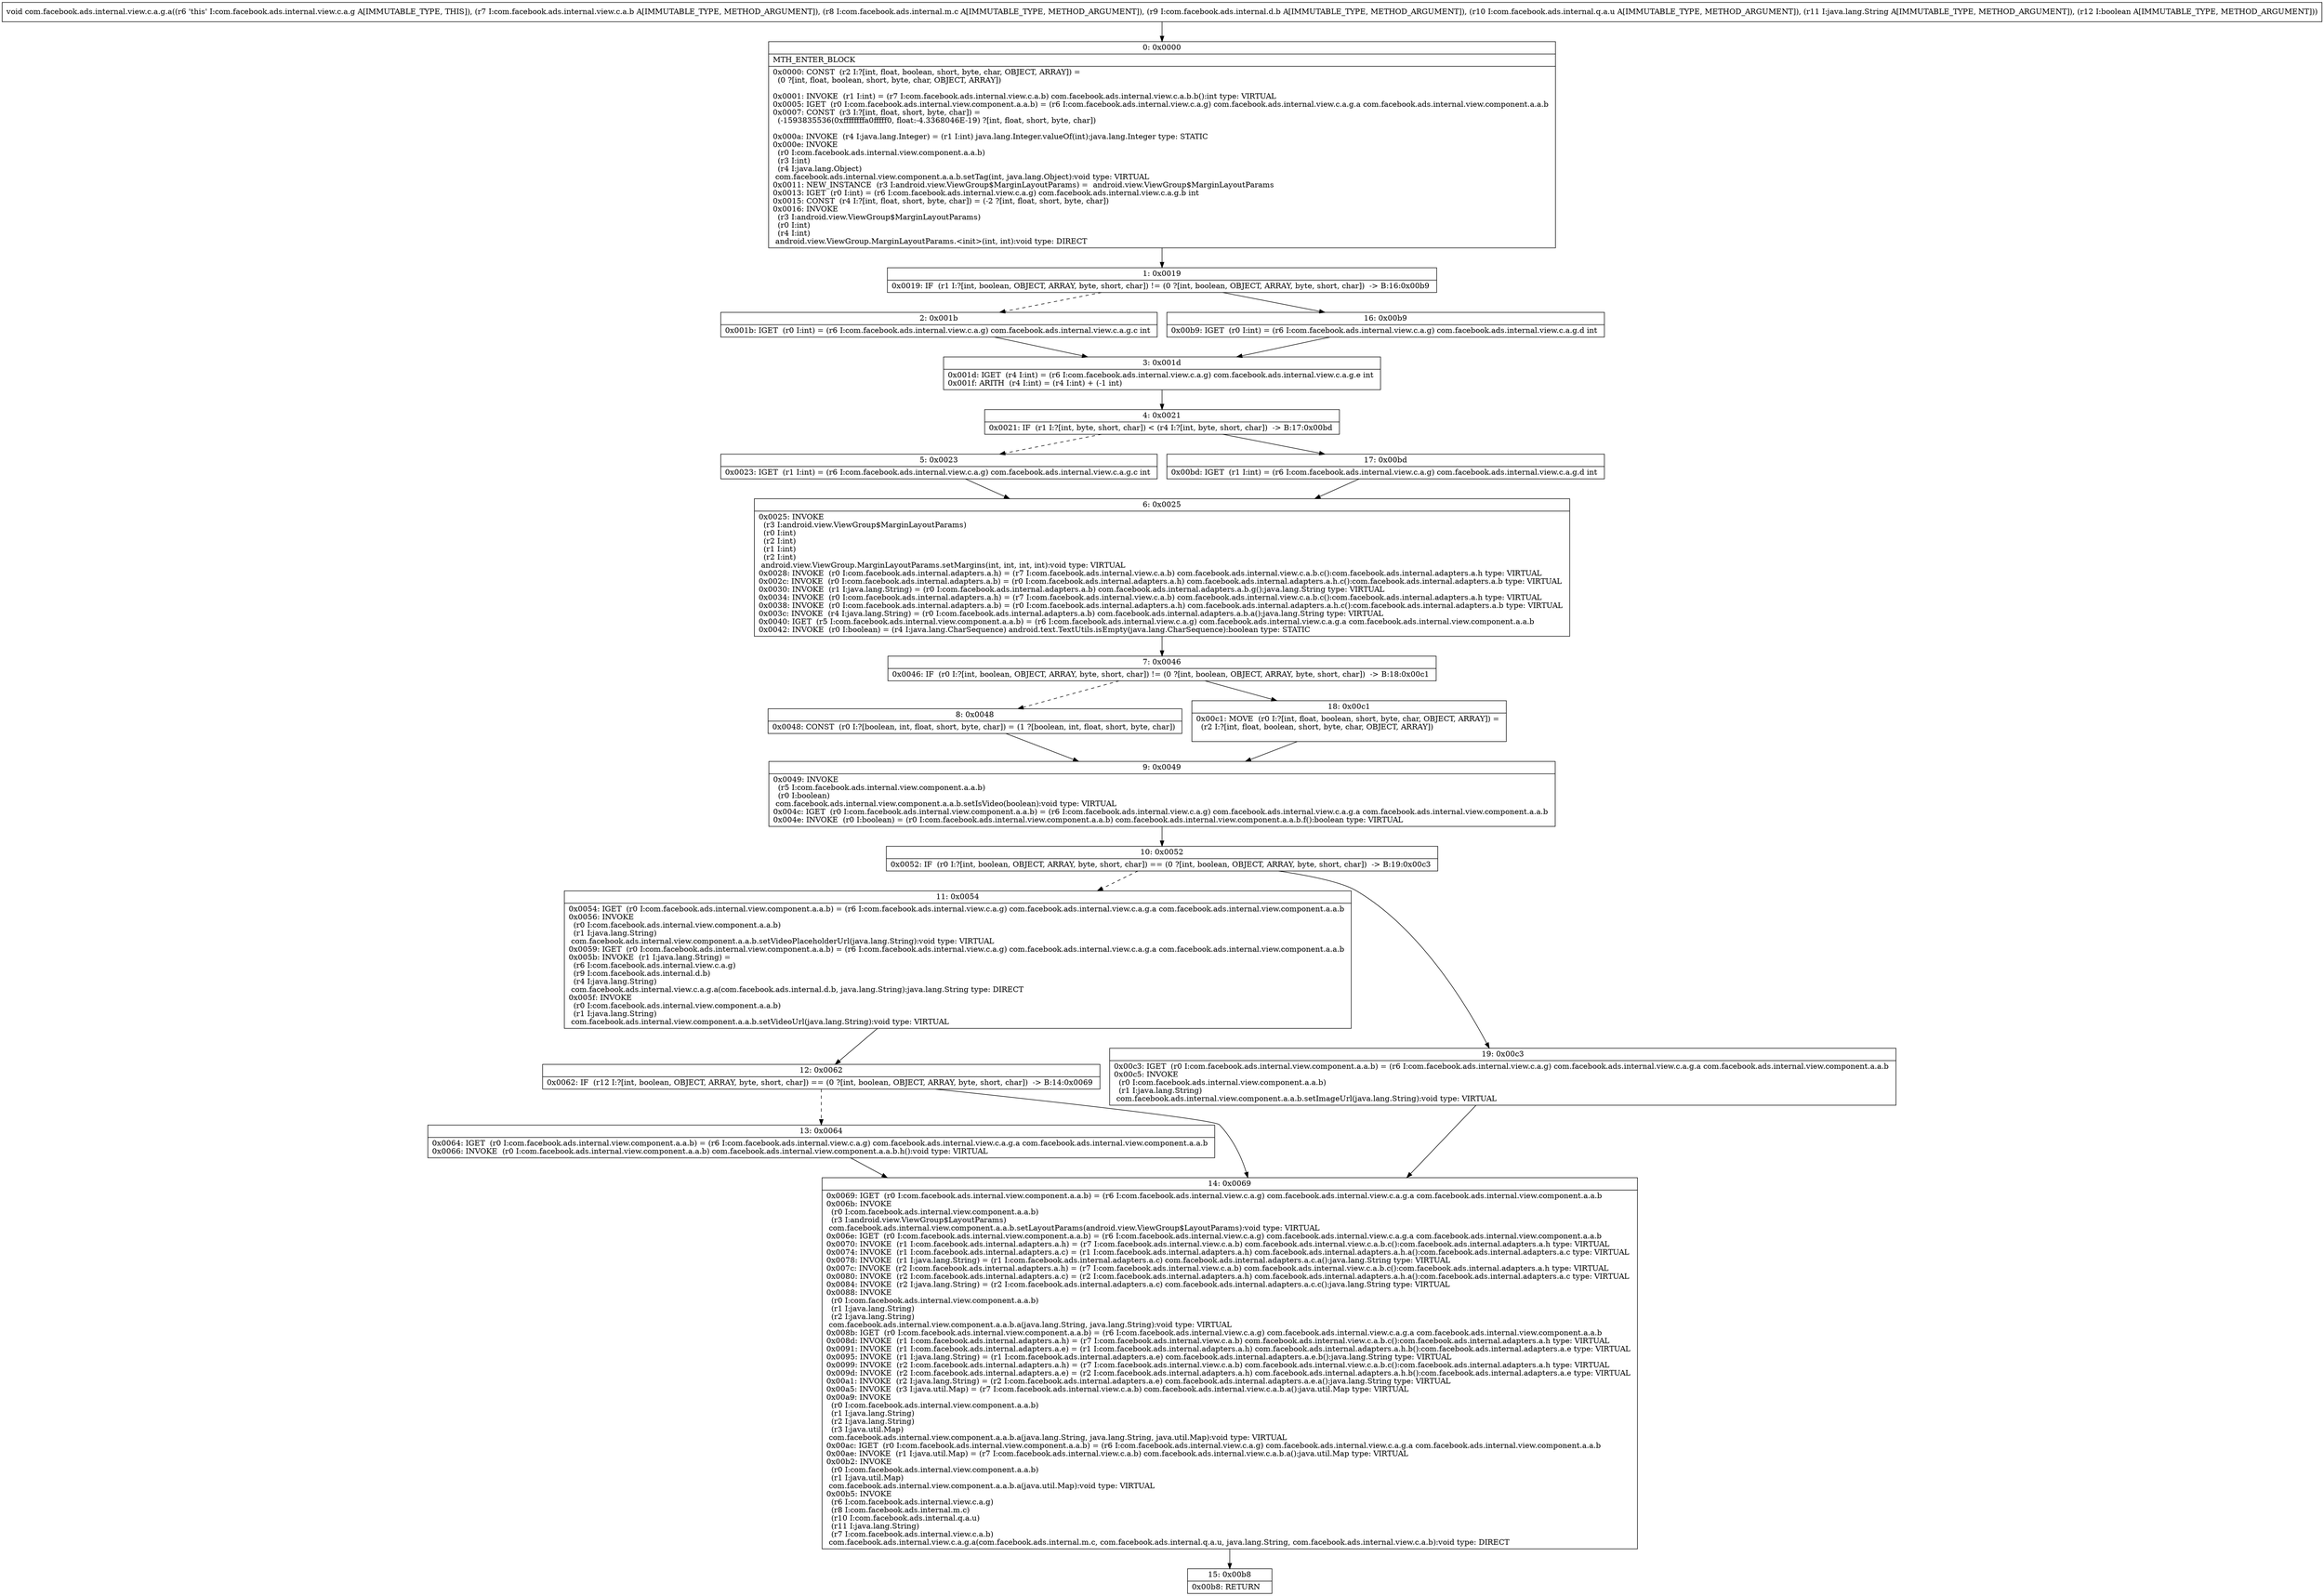digraph "CFG forcom.facebook.ads.internal.view.c.a.g.a(Lcom\/facebook\/ads\/internal\/view\/c\/a\/b;Lcom\/facebook\/ads\/internal\/m\/c;Lcom\/facebook\/ads\/internal\/d\/b;Lcom\/facebook\/ads\/internal\/q\/a\/u;Ljava\/lang\/String;Z)V" {
Node_0 [shape=record,label="{0\:\ 0x0000|MTH_ENTER_BLOCK\l|0x0000: CONST  (r2 I:?[int, float, boolean, short, byte, char, OBJECT, ARRAY]) = \l  (0 ?[int, float, boolean, short, byte, char, OBJECT, ARRAY])\l \l0x0001: INVOKE  (r1 I:int) = (r7 I:com.facebook.ads.internal.view.c.a.b) com.facebook.ads.internal.view.c.a.b.b():int type: VIRTUAL \l0x0005: IGET  (r0 I:com.facebook.ads.internal.view.component.a.a.b) = (r6 I:com.facebook.ads.internal.view.c.a.g) com.facebook.ads.internal.view.c.a.g.a com.facebook.ads.internal.view.component.a.a.b \l0x0007: CONST  (r3 I:?[int, float, short, byte, char]) = \l  (\-1593835536(0xffffffffa0fffff0, float:\-4.3368046E\-19) ?[int, float, short, byte, char])\l \l0x000a: INVOKE  (r4 I:java.lang.Integer) = (r1 I:int) java.lang.Integer.valueOf(int):java.lang.Integer type: STATIC \l0x000e: INVOKE  \l  (r0 I:com.facebook.ads.internal.view.component.a.a.b)\l  (r3 I:int)\l  (r4 I:java.lang.Object)\l com.facebook.ads.internal.view.component.a.a.b.setTag(int, java.lang.Object):void type: VIRTUAL \l0x0011: NEW_INSTANCE  (r3 I:android.view.ViewGroup$MarginLayoutParams) =  android.view.ViewGroup$MarginLayoutParams \l0x0013: IGET  (r0 I:int) = (r6 I:com.facebook.ads.internal.view.c.a.g) com.facebook.ads.internal.view.c.a.g.b int \l0x0015: CONST  (r4 I:?[int, float, short, byte, char]) = (\-2 ?[int, float, short, byte, char]) \l0x0016: INVOKE  \l  (r3 I:android.view.ViewGroup$MarginLayoutParams)\l  (r0 I:int)\l  (r4 I:int)\l android.view.ViewGroup.MarginLayoutParams.\<init\>(int, int):void type: DIRECT \l}"];
Node_1 [shape=record,label="{1\:\ 0x0019|0x0019: IF  (r1 I:?[int, boolean, OBJECT, ARRAY, byte, short, char]) != (0 ?[int, boolean, OBJECT, ARRAY, byte, short, char])  \-\> B:16:0x00b9 \l}"];
Node_2 [shape=record,label="{2\:\ 0x001b|0x001b: IGET  (r0 I:int) = (r6 I:com.facebook.ads.internal.view.c.a.g) com.facebook.ads.internal.view.c.a.g.c int \l}"];
Node_3 [shape=record,label="{3\:\ 0x001d|0x001d: IGET  (r4 I:int) = (r6 I:com.facebook.ads.internal.view.c.a.g) com.facebook.ads.internal.view.c.a.g.e int \l0x001f: ARITH  (r4 I:int) = (r4 I:int) + (\-1 int) \l}"];
Node_4 [shape=record,label="{4\:\ 0x0021|0x0021: IF  (r1 I:?[int, byte, short, char]) \< (r4 I:?[int, byte, short, char])  \-\> B:17:0x00bd \l}"];
Node_5 [shape=record,label="{5\:\ 0x0023|0x0023: IGET  (r1 I:int) = (r6 I:com.facebook.ads.internal.view.c.a.g) com.facebook.ads.internal.view.c.a.g.c int \l}"];
Node_6 [shape=record,label="{6\:\ 0x0025|0x0025: INVOKE  \l  (r3 I:android.view.ViewGroup$MarginLayoutParams)\l  (r0 I:int)\l  (r2 I:int)\l  (r1 I:int)\l  (r2 I:int)\l android.view.ViewGroup.MarginLayoutParams.setMargins(int, int, int, int):void type: VIRTUAL \l0x0028: INVOKE  (r0 I:com.facebook.ads.internal.adapters.a.h) = (r7 I:com.facebook.ads.internal.view.c.a.b) com.facebook.ads.internal.view.c.a.b.c():com.facebook.ads.internal.adapters.a.h type: VIRTUAL \l0x002c: INVOKE  (r0 I:com.facebook.ads.internal.adapters.a.b) = (r0 I:com.facebook.ads.internal.adapters.a.h) com.facebook.ads.internal.adapters.a.h.c():com.facebook.ads.internal.adapters.a.b type: VIRTUAL \l0x0030: INVOKE  (r1 I:java.lang.String) = (r0 I:com.facebook.ads.internal.adapters.a.b) com.facebook.ads.internal.adapters.a.b.g():java.lang.String type: VIRTUAL \l0x0034: INVOKE  (r0 I:com.facebook.ads.internal.adapters.a.h) = (r7 I:com.facebook.ads.internal.view.c.a.b) com.facebook.ads.internal.view.c.a.b.c():com.facebook.ads.internal.adapters.a.h type: VIRTUAL \l0x0038: INVOKE  (r0 I:com.facebook.ads.internal.adapters.a.b) = (r0 I:com.facebook.ads.internal.adapters.a.h) com.facebook.ads.internal.adapters.a.h.c():com.facebook.ads.internal.adapters.a.b type: VIRTUAL \l0x003c: INVOKE  (r4 I:java.lang.String) = (r0 I:com.facebook.ads.internal.adapters.a.b) com.facebook.ads.internal.adapters.a.b.a():java.lang.String type: VIRTUAL \l0x0040: IGET  (r5 I:com.facebook.ads.internal.view.component.a.a.b) = (r6 I:com.facebook.ads.internal.view.c.a.g) com.facebook.ads.internal.view.c.a.g.a com.facebook.ads.internal.view.component.a.a.b \l0x0042: INVOKE  (r0 I:boolean) = (r4 I:java.lang.CharSequence) android.text.TextUtils.isEmpty(java.lang.CharSequence):boolean type: STATIC \l}"];
Node_7 [shape=record,label="{7\:\ 0x0046|0x0046: IF  (r0 I:?[int, boolean, OBJECT, ARRAY, byte, short, char]) != (0 ?[int, boolean, OBJECT, ARRAY, byte, short, char])  \-\> B:18:0x00c1 \l}"];
Node_8 [shape=record,label="{8\:\ 0x0048|0x0048: CONST  (r0 I:?[boolean, int, float, short, byte, char]) = (1 ?[boolean, int, float, short, byte, char]) \l}"];
Node_9 [shape=record,label="{9\:\ 0x0049|0x0049: INVOKE  \l  (r5 I:com.facebook.ads.internal.view.component.a.a.b)\l  (r0 I:boolean)\l com.facebook.ads.internal.view.component.a.a.b.setIsVideo(boolean):void type: VIRTUAL \l0x004c: IGET  (r0 I:com.facebook.ads.internal.view.component.a.a.b) = (r6 I:com.facebook.ads.internal.view.c.a.g) com.facebook.ads.internal.view.c.a.g.a com.facebook.ads.internal.view.component.a.a.b \l0x004e: INVOKE  (r0 I:boolean) = (r0 I:com.facebook.ads.internal.view.component.a.a.b) com.facebook.ads.internal.view.component.a.a.b.f():boolean type: VIRTUAL \l}"];
Node_10 [shape=record,label="{10\:\ 0x0052|0x0052: IF  (r0 I:?[int, boolean, OBJECT, ARRAY, byte, short, char]) == (0 ?[int, boolean, OBJECT, ARRAY, byte, short, char])  \-\> B:19:0x00c3 \l}"];
Node_11 [shape=record,label="{11\:\ 0x0054|0x0054: IGET  (r0 I:com.facebook.ads.internal.view.component.a.a.b) = (r6 I:com.facebook.ads.internal.view.c.a.g) com.facebook.ads.internal.view.c.a.g.a com.facebook.ads.internal.view.component.a.a.b \l0x0056: INVOKE  \l  (r0 I:com.facebook.ads.internal.view.component.a.a.b)\l  (r1 I:java.lang.String)\l com.facebook.ads.internal.view.component.a.a.b.setVideoPlaceholderUrl(java.lang.String):void type: VIRTUAL \l0x0059: IGET  (r0 I:com.facebook.ads.internal.view.component.a.a.b) = (r6 I:com.facebook.ads.internal.view.c.a.g) com.facebook.ads.internal.view.c.a.g.a com.facebook.ads.internal.view.component.a.a.b \l0x005b: INVOKE  (r1 I:java.lang.String) = \l  (r6 I:com.facebook.ads.internal.view.c.a.g)\l  (r9 I:com.facebook.ads.internal.d.b)\l  (r4 I:java.lang.String)\l com.facebook.ads.internal.view.c.a.g.a(com.facebook.ads.internal.d.b, java.lang.String):java.lang.String type: DIRECT \l0x005f: INVOKE  \l  (r0 I:com.facebook.ads.internal.view.component.a.a.b)\l  (r1 I:java.lang.String)\l com.facebook.ads.internal.view.component.a.a.b.setVideoUrl(java.lang.String):void type: VIRTUAL \l}"];
Node_12 [shape=record,label="{12\:\ 0x0062|0x0062: IF  (r12 I:?[int, boolean, OBJECT, ARRAY, byte, short, char]) == (0 ?[int, boolean, OBJECT, ARRAY, byte, short, char])  \-\> B:14:0x0069 \l}"];
Node_13 [shape=record,label="{13\:\ 0x0064|0x0064: IGET  (r0 I:com.facebook.ads.internal.view.component.a.a.b) = (r6 I:com.facebook.ads.internal.view.c.a.g) com.facebook.ads.internal.view.c.a.g.a com.facebook.ads.internal.view.component.a.a.b \l0x0066: INVOKE  (r0 I:com.facebook.ads.internal.view.component.a.a.b) com.facebook.ads.internal.view.component.a.a.b.h():void type: VIRTUAL \l}"];
Node_14 [shape=record,label="{14\:\ 0x0069|0x0069: IGET  (r0 I:com.facebook.ads.internal.view.component.a.a.b) = (r6 I:com.facebook.ads.internal.view.c.a.g) com.facebook.ads.internal.view.c.a.g.a com.facebook.ads.internal.view.component.a.a.b \l0x006b: INVOKE  \l  (r0 I:com.facebook.ads.internal.view.component.a.a.b)\l  (r3 I:android.view.ViewGroup$LayoutParams)\l com.facebook.ads.internal.view.component.a.a.b.setLayoutParams(android.view.ViewGroup$LayoutParams):void type: VIRTUAL \l0x006e: IGET  (r0 I:com.facebook.ads.internal.view.component.a.a.b) = (r6 I:com.facebook.ads.internal.view.c.a.g) com.facebook.ads.internal.view.c.a.g.a com.facebook.ads.internal.view.component.a.a.b \l0x0070: INVOKE  (r1 I:com.facebook.ads.internal.adapters.a.h) = (r7 I:com.facebook.ads.internal.view.c.a.b) com.facebook.ads.internal.view.c.a.b.c():com.facebook.ads.internal.adapters.a.h type: VIRTUAL \l0x0074: INVOKE  (r1 I:com.facebook.ads.internal.adapters.a.c) = (r1 I:com.facebook.ads.internal.adapters.a.h) com.facebook.ads.internal.adapters.a.h.a():com.facebook.ads.internal.adapters.a.c type: VIRTUAL \l0x0078: INVOKE  (r1 I:java.lang.String) = (r1 I:com.facebook.ads.internal.adapters.a.c) com.facebook.ads.internal.adapters.a.c.a():java.lang.String type: VIRTUAL \l0x007c: INVOKE  (r2 I:com.facebook.ads.internal.adapters.a.h) = (r7 I:com.facebook.ads.internal.view.c.a.b) com.facebook.ads.internal.view.c.a.b.c():com.facebook.ads.internal.adapters.a.h type: VIRTUAL \l0x0080: INVOKE  (r2 I:com.facebook.ads.internal.adapters.a.c) = (r2 I:com.facebook.ads.internal.adapters.a.h) com.facebook.ads.internal.adapters.a.h.a():com.facebook.ads.internal.adapters.a.c type: VIRTUAL \l0x0084: INVOKE  (r2 I:java.lang.String) = (r2 I:com.facebook.ads.internal.adapters.a.c) com.facebook.ads.internal.adapters.a.c.c():java.lang.String type: VIRTUAL \l0x0088: INVOKE  \l  (r0 I:com.facebook.ads.internal.view.component.a.a.b)\l  (r1 I:java.lang.String)\l  (r2 I:java.lang.String)\l com.facebook.ads.internal.view.component.a.a.b.a(java.lang.String, java.lang.String):void type: VIRTUAL \l0x008b: IGET  (r0 I:com.facebook.ads.internal.view.component.a.a.b) = (r6 I:com.facebook.ads.internal.view.c.a.g) com.facebook.ads.internal.view.c.a.g.a com.facebook.ads.internal.view.component.a.a.b \l0x008d: INVOKE  (r1 I:com.facebook.ads.internal.adapters.a.h) = (r7 I:com.facebook.ads.internal.view.c.a.b) com.facebook.ads.internal.view.c.a.b.c():com.facebook.ads.internal.adapters.a.h type: VIRTUAL \l0x0091: INVOKE  (r1 I:com.facebook.ads.internal.adapters.a.e) = (r1 I:com.facebook.ads.internal.adapters.a.h) com.facebook.ads.internal.adapters.a.h.b():com.facebook.ads.internal.adapters.a.e type: VIRTUAL \l0x0095: INVOKE  (r1 I:java.lang.String) = (r1 I:com.facebook.ads.internal.adapters.a.e) com.facebook.ads.internal.adapters.a.e.b():java.lang.String type: VIRTUAL \l0x0099: INVOKE  (r2 I:com.facebook.ads.internal.adapters.a.h) = (r7 I:com.facebook.ads.internal.view.c.a.b) com.facebook.ads.internal.view.c.a.b.c():com.facebook.ads.internal.adapters.a.h type: VIRTUAL \l0x009d: INVOKE  (r2 I:com.facebook.ads.internal.adapters.a.e) = (r2 I:com.facebook.ads.internal.adapters.a.h) com.facebook.ads.internal.adapters.a.h.b():com.facebook.ads.internal.adapters.a.e type: VIRTUAL \l0x00a1: INVOKE  (r2 I:java.lang.String) = (r2 I:com.facebook.ads.internal.adapters.a.e) com.facebook.ads.internal.adapters.a.e.a():java.lang.String type: VIRTUAL \l0x00a5: INVOKE  (r3 I:java.util.Map) = (r7 I:com.facebook.ads.internal.view.c.a.b) com.facebook.ads.internal.view.c.a.b.a():java.util.Map type: VIRTUAL \l0x00a9: INVOKE  \l  (r0 I:com.facebook.ads.internal.view.component.a.a.b)\l  (r1 I:java.lang.String)\l  (r2 I:java.lang.String)\l  (r3 I:java.util.Map)\l com.facebook.ads.internal.view.component.a.a.b.a(java.lang.String, java.lang.String, java.util.Map):void type: VIRTUAL \l0x00ac: IGET  (r0 I:com.facebook.ads.internal.view.component.a.a.b) = (r6 I:com.facebook.ads.internal.view.c.a.g) com.facebook.ads.internal.view.c.a.g.a com.facebook.ads.internal.view.component.a.a.b \l0x00ae: INVOKE  (r1 I:java.util.Map) = (r7 I:com.facebook.ads.internal.view.c.a.b) com.facebook.ads.internal.view.c.a.b.a():java.util.Map type: VIRTUAL \l0x00b2: INVOKE  \l  (r0 I:com.facebook.ads.internal.view.component.a.a.b)\l  (r1 I:java.util.Map)\l com.facebook.ads.internal.view.component.a.a.b.a(java.util.Map):void type: VIRTUAL \l0x00b5: INVOKE  \l  (r6 I:com.facebook.ads.internal.view.c.a.g)\l  (r8 I:com.facebook.ads.internal.m.c)\l  (r10 I:com.facebook.ads.internal.q.a.u)\l  (r11 I:java.lang.String)\l  (r7 I:com.facebook.ads.internal.view.c.a.b)\l com.facebook.ads.internal.view.c.a.g.a(com.facebook.ads.internal.m.c, com.facebook.ads.internal.q.a.u, java.lang.String, com.facebook.ads.internal.view.c.a.b):void type: DIRECT \l}"];
Node_15 [shape=record,label="{15\:\ 0x00b8|0x00b8: RETURN   \l}"];
Node_16 [shape=record,label="{16\:\ 0x00b9|0x00b9: IGET  (r0 I:int) = (r6 I:com.facebook.ads.internal.view.c.a.g) com.facebook.ads.internal.view.c.a.g.d int \l}"];
Node_17 [shape=record,label="{17\:\ 0x00bd|0x00bd: IGET  (r1 I:int) = (r6 I:com.facebook.ads.internal.view.c.a.g) com.facebook.ads.internal.view.c.a.g.d int \l}"];
Node_18 [shape=record,label="{18\:\ 0x00c1|0x00c1: MOVE  (r0 I:?[int, float, boolean, short, byte, char, OBJECT, ARRAY]) = \l  (r2 I:?[int, float, boolean, short, byte, char, OBJECT, ARRAY])\l \l}"];
Node_19 [shape=record,label="{19\:\ 0x00c3|0x00c3: IGET  (r0 I:com.facebook.ads.internal.view.component.a.a.b) = (r6 I:com.facebook.ads.internal.view.c.a.g) com.facebook.ads.internal.view.c.a.g.a com.facebook.ads.internal.view.component.a.a.b \l0x00c5: INVOKE  \l  (r0 I:com.facebook.ads.internal.view.component.a.a.b)\l  (r1 I:java.lang.String)\l com.facebook.ads.internal.view.component.a.a.b.setImageUrl(java.lang.String):void type: VIRTUAL \l}"];
MethodNode[shape=record,label="{void com.facebook.ads.internal.view.c.a.g.a((r6 'this' I:com.facebook.ads.internal.view.c.a.g A[IMMUTABLE_TYPE, THIS]), (r7 I:com.facebook.ads.internal.view.c.a.b A[IMMUTABLE_TYPE, METHOD_ARGUMENT]), (r8 I:com.facebook.ads.internal.m.c A[IMMUTABLE_TYPE, METHOD_ARGUMENT]), (r9 I:com.facebook.ads.internal.d.b A[IMMUTABLE_TYPE, METHOD_ARGUMENT]), (r10 I:com.facebook.ads.internal.q.a.u A[IMMUTABLE_TYPE, METHOD_ARGUMENT]), (r11 I:java.lang.String A[IMMUTABLE_TYPE, METHOD_ARGUMENT]), (r12 I:boolean A[IMMUTABLE_TYPE, METHOD_ARGUMENT])) }"];
MethodNode -> Node_0;
Node_0 -> Node_1;
Node_1 -> Node_2[style=dashed];
Node_1 -> Node_16;
Node_2 -> Node_3;
Node_3 -> Node_4;
Node_4 -> Node_5[style=dashed];
Node_4 -> Node_17;
Node_5 -> Node_6;
Node_6 -> Node_7;
Node_7 -> Node_8[style=dashed];
Node_7 -> Node_18;
Node_8 -> Node_9;
Node_9 -> Node_10;
Node_10 -> Node_11[style=dashed];
Node_10 -> Node_19;
Node_11 -> Node_12;
Node_12 -> Node_13[style=dashed];
Node_12 -> Node_14;
Node_13 -> Node_14;
Node_14 -> Node_15;
Node_16 -> Node_3;
Node_17 -> Node_6;
Node_18 -> Node_9;
Node_19 -> Node_14;
}

